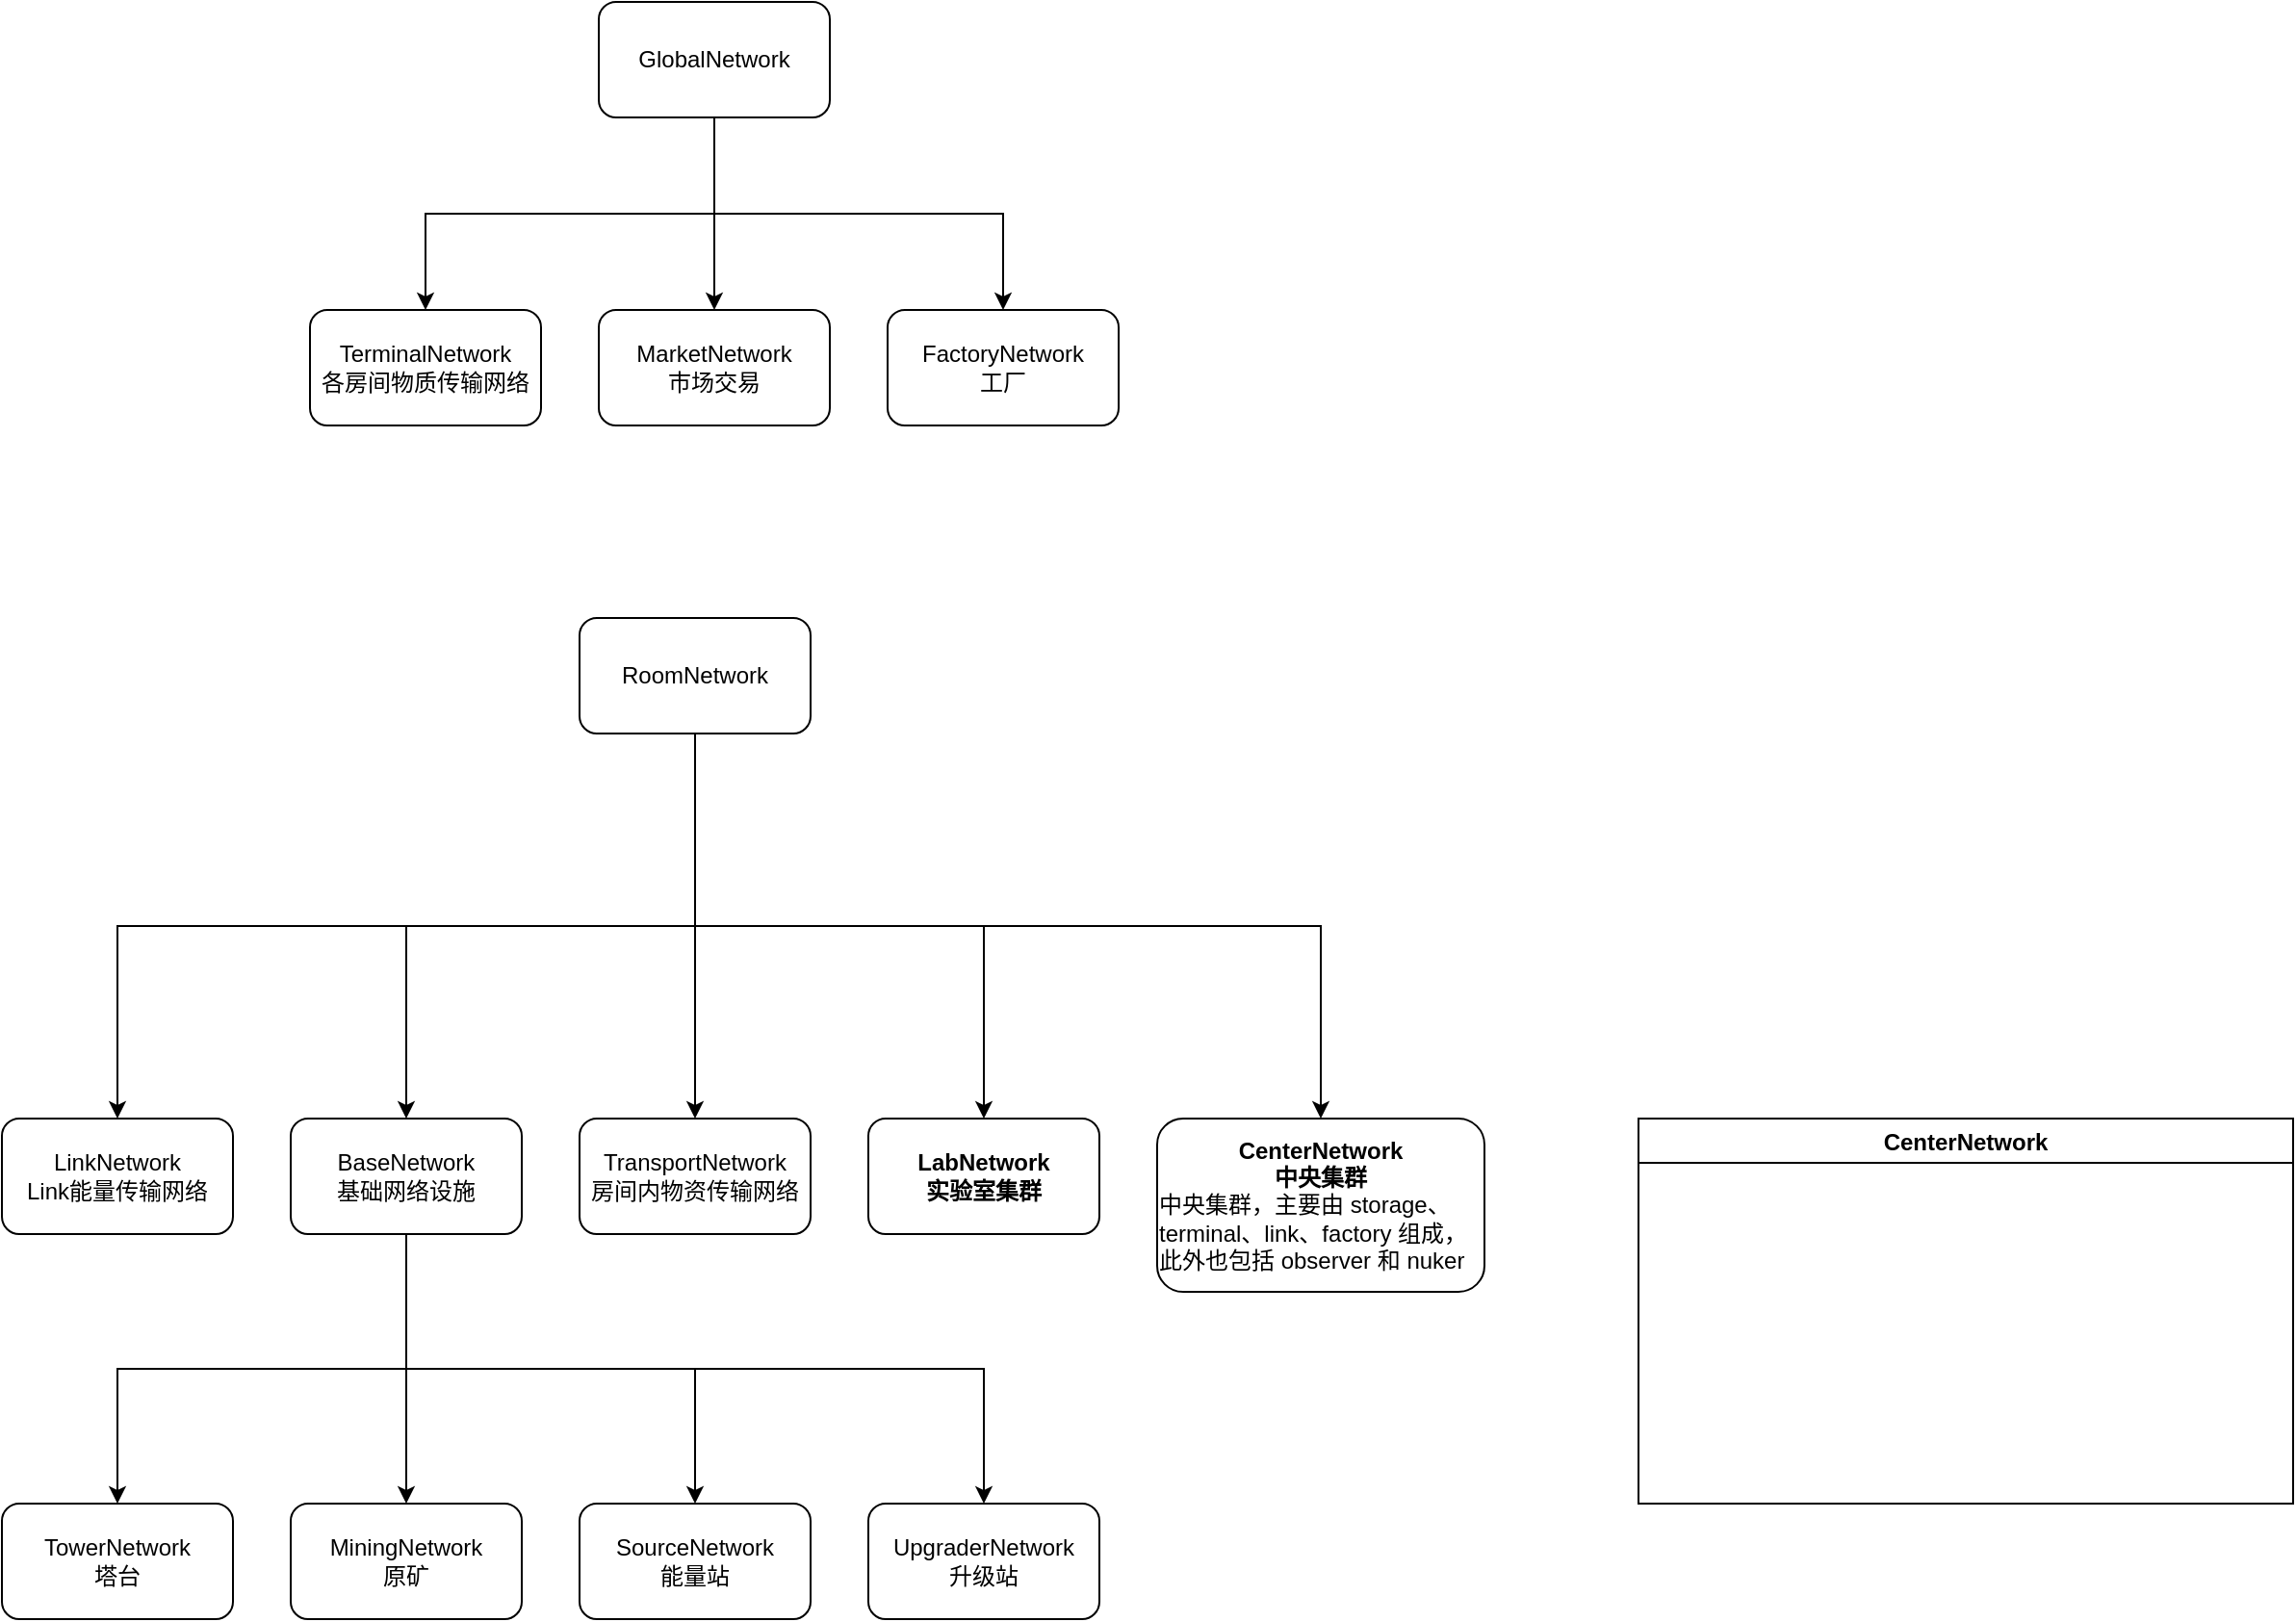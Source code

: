 <mxfile version="16.1.0" type="github">
  <diagram id="FJ65A4JryQL9uim0BBSM" name="第 1 页">
    <mxGraphModel dx="1422" dy="1942" grid="1" gridSize="10" guides="1" tooltips="1" connect="1" arrows="1" fold="1" page="1" pageScale="1" pageWidth="827" pageHeight="1169" background="none" math="0" shadow="0">
      <root>
        <mxCell id="0" />
        <mxCell id="1" parent="0" />
        <mxCell id="sVXR3pJQItcY3t586o-r-9" style="edgeStyle=orthogonalEdgeStyle;rounded=0;orthogonalLoop=1;jettySize=auto;html=1;exitX=0.5;exitY=1;exitDx=0;exitDy=0;entryX=0.5;entryY=0;entryDx=0;entryDy=0;" parent="1" source="Uc51rwE_wF0YYzIz68TE-1" target="Uc51rwE_wF0YYzIz68TE-2" edge="1">
          <mxGeometry relative="1" as="geometry" />
        </mxCell>
        <mxCell id="sVXR3pJQItcY3t586o-r-10" style="edgeStyle=orthogonalEdgeStyle;rounded=0;orthogonalLoop=1;jettySize=auto;html=1;exitX=0.5;exitY=1;exitDx=0;exitDy=0;entryX=0.5;entryY=0;entryDx=0;entryDy=0;" parent="1" source="Uc51rwE_wF0YYzIz68TE-1" target="sVXR3pJQItcY3t586o-r-2" edge="1">
          <mxGeometry relative="1" as="geometry" />
        </mxCell>
        <mxCell id="sVXR3pJQItcY3t586o-r-11" style="edgeStyle=orthogonalEdgeStyle;rounded=0;orthogonalLoop=1;jettySize=auto;html=1;exitX=0.5;exitY=1;exitDx=0;exitDy=0;" parent="1" source="Uc51rwE_wF0YYzIz68TE-1" target="Uc51rwE_wF0YYzIz68TE-17" edge="1">
          <mxGeometry relative="1" as="geometry" />
        </mxCell>
        <mxCell id="sVXR3pJQItcY3t586o-r-12" style="edgeStyle=orthogonalEdgeStyle;rounded=0;orthogonalLoop=1;jettySize=auto;html=1;exitX=0.5;exitY=1;exitDx=0;exitDy=0;entryX=0.5;entryY=0;entryDx=0;entryDy=0;" parent="1" source="Uc51rwE_wF0YYzIz68TE-1" target="Uc51rwE_wF0YYzIz68TE-11" edge="1">
          <mxGeometry relative="1" as="geometry" />
        </mxCell>
        <mxCell id="sVXR3pJQItcY3t586o-r-13" style="edgeStyle=orthogonalEdgeStyle;rounded=0;orthogonalLoop=1;jettySize=auto;html=1;exitX=0.5;exitY=1;exitDx=0;exitDy=0;entryX=0.5;entryY=0;entryDx=0;entryDy=0;" parent="1" source="Uc51rwE_wF0YYzIz68TE-1" target="Uc51rwE_wF0YYzIz68TE-21" edge="1">
          <mxGeometry relative="1" as="geometry" />
        </mxCell>
        <mxCell id="Uc51rwE_wF0YYzIz68TE-1" value="RoomNetwork" style="rounded=1;whiteSpace=wrap;html=1;" parent="1" vertex="1">
          <mxGeometry x="300" width="120" height="60" as="geometry" />
        </mxCell>
        <mxCell id="Uc51rwE_wF0YYzIz68TE-2" value="LinkNetwork&lt;br&gt;Link能量传输网络" style="rounded=1;whiteSpace=wrap;html=1;" parent="1" vertex="1">
          <mxGeometry y="260" width="120" height="60" as="geometry" />
        </mxCell>
        <mxCell id="Uc51rwE_wF0YYzIz68TE-11" value="&lt;b&gt;LabNetwork&lt;/b&gt;&lt;br&gt;&lt;b&gt;实验室集群&lt;/b&gt;&lt;b&gt;&lt;br&gt;&lt;/b&gt;" style="rounded=1;whiteSpace=wrap;html=1;" parent="1" vertex="1">
          <mxGeometry x="450" y="260" width="120" height="60" as="geometry" />
        </mxCell>
        <mxCell id="Uc51rwE_wF0YYzIz68TE-17" value="TransportNetwork&lt;br&gt;房间内物资传输网络" style="rounded=1;whiteSpace=wrap;html=1;" parent="1" vertex="1">
          <mxGeometry x="300" y="260" width="120" height="60" as="geometry" />
        </mxCell>
        <mxCell id="Uc51rwE_wF0YYzIz68TE-21" value="&lt;b&gt;CenterNetwork&lt;br&gt;中央集群&lt;/b&gt;&lt;br&gt;&lt;div style=&quot;text-align: left&quot;&gt;&lt;span style=&quot;text-align: center&quot;&gt;中央集群，主要由 storage、terminal、link、factory 组成，此外也包括 observer 和 nuker&lt;/span&gt;&lt;br&gt;&lt;/div&gt;" style="rounded=1;whiteSpace=wrap;html=1;" parent="1" vertex="1">
          <mxGeometry x="600" y="260" width="170" height="90" as="geometry" />
        </mxCell>
        <mxCell id="Uc51rwE_wF0YYzIz68TE-24" value="SourceNetwork&lt;br&gt;能量站" style="rounded=1;whiteSpace=wrap;html=1;" parent="1" vertex="1">
          <mxGeometry x="300" y="460" width="120" height="60" as="geometry" />
        </mxCell>
        <mxCell id="Uc51rwE_wF0YYzIz68TE-25" value="UpgraderNetwork&lt;br&gt;升级站" style="rounded=1;whiteSpace=wrap;html=1;" parent="1" vertex="1">
          <mxGeometry x="450" y="460" width="120" height="60" as="geometry" />
        </mxCell>
        <mxCell id="Uc51rwE_wF0YYzIz68TE-26" value="MiningNetwork&lt;br&gt;原矿" style="rounded=1;whiteSpace=wrap;html=1;" parent="1" vertex="1">
          <mxGeometry x="150" y="460" width="120" height="60" as="geometry" />
        </mxCell>
        <mxCell id="sVXR3pJQItcY3t586o-r-5" style="edgeStyle=orthogonalEdgeStyle;rounded=0;orthogonalLoop=1;jettySize=auto;html=1;exitX=0.5;exitY=1;exitDx=0;exitDy=0;entryX=0.5;entryY=0;entryDx=0;entryDy=0;" parent="1" source="sVXR3pJQItcY3t586o-r-2" target="sVXR3pJQItcY3t586o-r-3" edge="1">
          <mxGeometry relative="1" as="geometry" />
        </mxCell>
        <mxCell id="sVXR3pJQItcY3t586o-r-6" style="edgeStyle=orthogonalEdgeStyle;rounded=0;orthogonalLoop=1;jettySize=auto;html=1;exitX=0.5;exitY=1;exitDx=0;exitDy=0;entryX=0.5;entryY=0;entryDx=0;entryDy=0;" parent="1" source="sVXR3pJQItcY3t586o-r-2" target="Uc51rwE_wF0YYzIz68TE-26" edge="1">
          <mxGeometry relative="1" as="geometry" />
        </mxCell>
        <mxCell id="sVXR3pJQItcY3t586o-r-7" style="edgeStyle=orthogonalEdgeStyle;rounded=0;orthogonalLoop=1;jettySize=auto;html=1;exitX=0.5;exitY=1;exitDx=0;exitDy=0;entryX=0.5;entryY=0;entryDx=0;entryDy=0;" parent="1" source="sVXR3pJQItcY3t586o-r-2" target="Uc51rwE_wF0YYzIz68TE-24" edge="1">
          <mxGeometry relative="1" as="geometry" />
        </mxCell>
        <mxCell id="sVXR3pJQItcY3t586o-r-8" style="edgeStyle=orthogonalEdgeStyle;rounded=0;orthogonalLoop=1;jettySize=auto;html=1;exitX=0.5;exitY=1;exitDx=0;exitDy=0;entryX=0.5;entryY=0;entryDx=0;entryDy=0;" parent="1" source="sVXR3pJQItcY3t586o-r-2" target="Uc51rwE_wF0YYzIz68TE-25" edge="1">
          <mxGeometry relative="1" as="geometry" />
        </mxCell>
        <mxCell id="sVXR3pJQItcY3t586o-r-2" value="BaseNetwork&lt;br&gt;基础网络设施" style="rounded=1;whiteSpace=wrap;html=1;" parent="1" vertex="1">
          <mxGeometry x="150" y="260" width="120" height="60" as="geometry" />
        </mxCell>
        <mxCell id="sVXR3pJQItcY3t586o-r-3" value="TowerNetwork&lt;br&gt;塔台" style="rounded=1;whiteSpace=wrap;html=1;" parent="1" vertex="1">
          <mxGeometry y="460" width="120" height="60" as="geometry" />
        </mxCell>
        <mxCell id="sVXR3pJQItcY3t586o-r-14" value="TerminalNetwork&lt;br&gt;各房间物质传输网络" style="rounded=1;whiteSpace=wrap;html=1;" parent="1" vertex="1">
          <mxGeometry x="160" y="-160" width="120" height="60" as="geometry" />
        </mxCell>
        <mxCell id="sVXR3pJQItcY3t586o-r-15" value="MarketNetwork&lt;br&gt;市场交易" style="rounded=1;whiteSpace=wrap;html=1;" parent="1" vertex="1">
          <mxGeometry x="310" y="-160" width="120" height="60" as="geometry" />
        </mxCell>
        <mxCell id="sVXR3pJQItcY3t586o-r-17" style="edgeStyle=orthogonalEdgeStyle;rounded=0;orthogonalLoop=1;jettySize=auto;html=1;exitX=0.5;exitY=1;exitDx=0;exitDy=0;entryX=0.5;entryY=0;entryDx=0;entryDy=0;" parent="1" source="sVXR3pJQItcY3t586o-r-16" target="sVXR3pJQItcY3t586o-r-14" edge="1">
          <mxGeometry relative="1" as="geometry" />
        </mxCell>
        <mxCell id="sVXR3pJQItcY3t586o-r-18" style="edgeStyle=orthogonalEdgeStyle;rounded=0;orthogonalLoop=1;jettySize=auto;html=1;exitX=0.5;exitY=1;exitDx=0;exitDy=0;entryX=0.5;entryY=0;entryDx=0;entryDy=0;" parent="1" source="sVXR3pJQItcY3t586o-r-16" target="sVXR3pJQItcY3t586o-r-15" edge="1">
          <mxGeometry relative="1" as="geometry" />
        </mxCell>
        <mxCell id="sVXR3pJQItcY3t586o-r-21" style="edgeStyle=orthogonalEdgeStyle;rounded=0;orthogonalLoop=1;jettySize=auto;html=1;exitX=0.5;exitY=1;exitDx=0;exitDy=0;entryX=0.5;entryY=0;entryDx=0;entryDy=0;" parent="1" source="sVXR3pJQItcY3t586o-r-16" target="sVXR3pJQItcY3t586o-r-20" edge="1">
          <mxGeometry relative="1" as="geometry" />
        </mxCell>
        <mxCell id="sVXR3pJQItcY3t586o-r-16" value="GlobalNetwork" style="rounded=1;whiteSpace=wrap;html=1;" parent="1" vertex="1">
          <mxGeometry x="310" y="-320" width="120" height="60" as="geometry" />
        </mxCell>
        <mxCell id="sVXR3pJQItcY3t586o-r-20" value="FactoryNetwork&lt;br&gt;工厂" style="rounded=1;whiteSpace=wrap;html=1;" parent="1" vertex="1">
          <mxGeometry x="460" y="-160" width="120" height="60" as="geometry" />
        </mxCell>
        <mxCell id="ijONbwSIMW-bGEyKXZkM-1" value="CenterNetwork" style="swimlane;direction=east;" vertex="1" parent="1">
          <mxGeometry x="850" y="260" width="340" height="200" as="geometry">
            <mxRectangle x="440" y="610" width="120" height="23" as="alternateBounds" />
          </mxGeometry>
        </mxCell>
      </root>
    </mxGraphModel>
  </diagram>
</mxfile>
